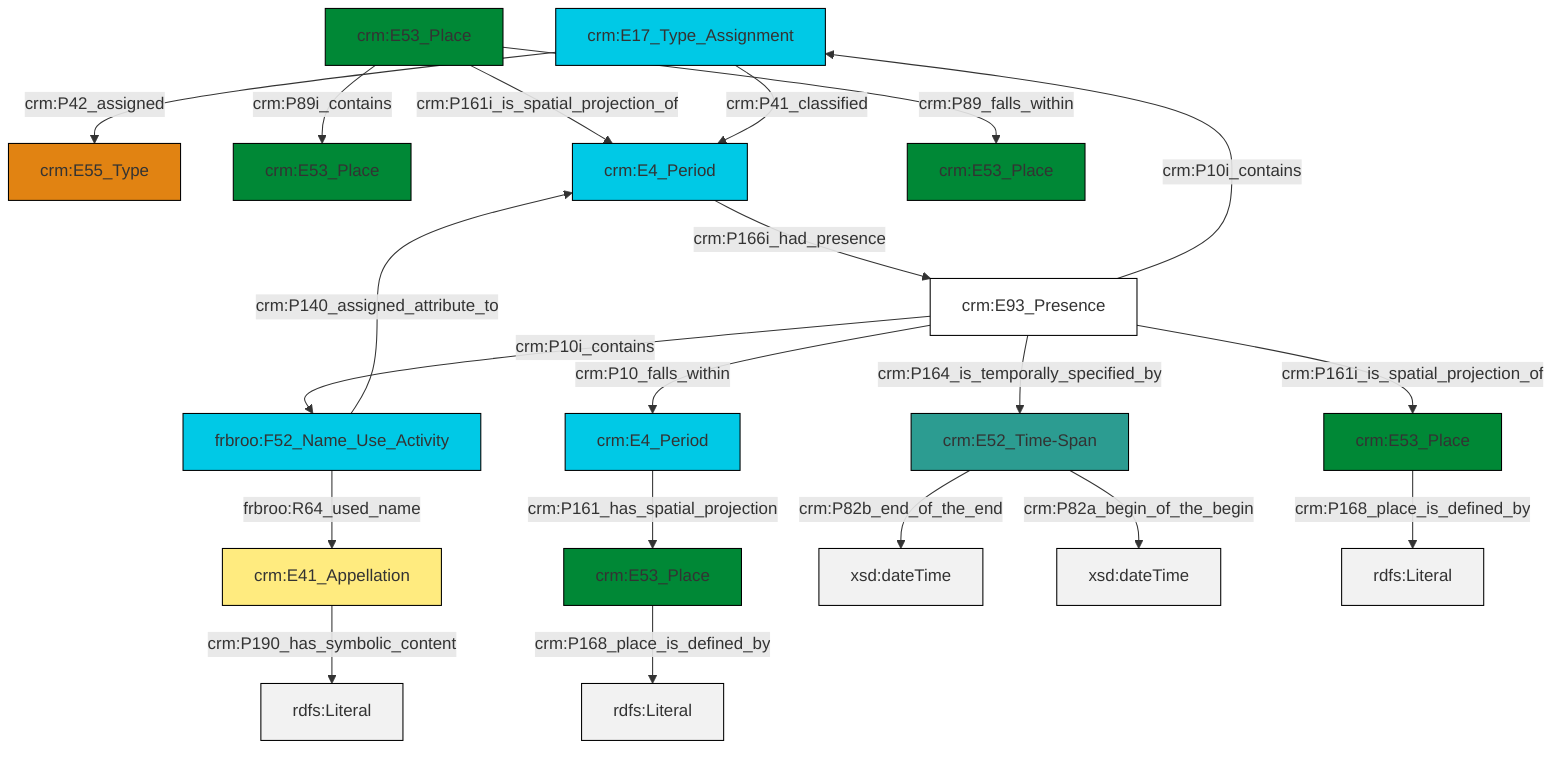 graph TD
classDef Literal fill:#f2f2f2,stroke:#000000;
classDef CRM_Entity fill:#FFFFFF,stroke:#000000;
classDef Temporal_Entity fill:#00C9E6, stroke:#000000;
classDef Type fill:#E18312, stroke:#000000;
classDef Time-Span fill:#2C9C91, stroke:#000000;
classDef Appellation fill:#FFEB7F, stroke:#000000;
classDef Place fill:#008836, stroke:#000000;
classDef Persistent_Item fill:#B266B2, stroke:#000000;
classDef Conceptual_Object fill:#FFD700, stroke:#000000;
classDef Physical_Thing fill:#D2B48C, stroke:#000000;
classDef Actor fill:#f58aad, stroke:#000000;
classDef PC_Classes fill:#4ce600, stroke:#000000;
classDef Multi fill:#cccccc,stroke:#000000;

0["crm:E17_Type_Assignment"]:::Temporal_Entity -->|crm:P42_assigned| 1["crm:E55_Type"]:::Type
4["crm:E93_Presence"]:::CRM_Entity -->|crm:P10i_contains| 5["frbroo:F52_Name_Use_Activity"]:::Temporal_Entity
4["crm:E93_Presence"]:::CRM_Entity -->|crm:P10_falls_within| 6["crm:E4_Period"]:::Temporal_Entity
6["crm:E4_Period"]:::Temporal_Entity -->|crm:P161_has_spatial_projection| 7["crm:E53_Place"]:::Place
4["crm:E93_Presence"]:::CRM_Entity -->|crm:P161i_is_spatial_projection_of| 8["crm:E53_Place"]:::Place
11["crm:E41_Appellation"]:::Appellation -->|crm:P190_has_symbolic_content| 12[rdfs:Literal]:::Literal
13["crm:E52_Time-Span"]:::Time-Span -->|crm:P82b_end_of_the_end| 14[xsd:dateTime]:::Literal
13["crm:E52_Time-Span"]:::Time-Span -->|crm:P82a_begin_of_the_begin| 18[xsd:dateTime]:::Literal
16["crm:E53_Place"]:::Place -->|crm:P161i_is_spatial_projection_of| 19["crm:E4_Period"]:::Temporal_Entity
4["crm:E93_Presence"]:::CRM_Entity -->|crm:P164_is_temporally_specified_by| 13["crm:E52_Time-Span"]:::Time-Span
5["frbroo:F52_Name_Use_Activity"]:::Temporal_Entity -->|frbroo:R64_used_name| 11["crm:E41_Appellation"]:::Appellation
5["frbroo:F52_Name_Use_Activity"]:::Temporal_Entity -->|crm:P140_assigned_attribute_to| 19["crm:E4_Period"]:::Temporal_Entity
4["crm:E93_Presence"]:::CRM_Entity -->|crm:P10i_contains| 0["crm:E17_Type_Assignment"]:::Temporal_Entity
7["crm:E53_Place"]:::Place -->|crm:P168_place_is_defined_by| 24[rdfs:Literal]:::Literal
16["crm:E53_Place"]:::Place -->|crm:P89i_contains| 2["crm:E53_Place"]:::Place
19["crm:E4_Period"]:::Temporal_Entity -->|crm:P166i_had_presence| 4["crm:E93_Presence"]:::CRM_Entity
0["crm:E17_Type_Assignment"]:::Temporal_Entity -->|crm:P41_classified| 19["crm:E4_Period"]:::Temporal_Entity
16["crm:E53_Place"]:::Place -->|crm:P89_falls_within| 27["crm:E53_Place"]:::Place
8["crm:E53_Place"]:::Place -->|crm:P168_place_is_defined_by| 30[rdfs:Literal]:::Literal